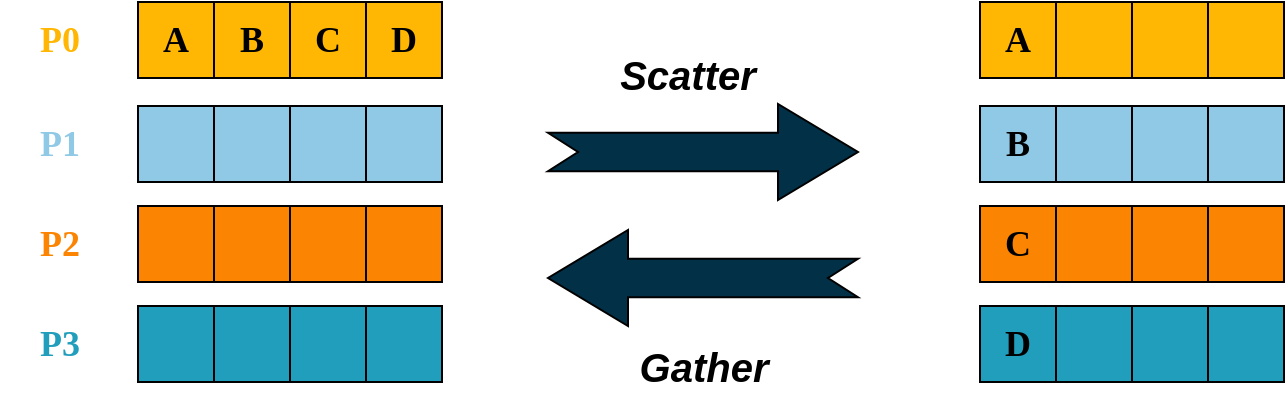 <mxfile version="22.1.11" type="device">
  <diagram name="第 1 页" id="LUjIA7UPD3IyBp7PXDvI">
    <mxGraphModel dx="954" dy="617" grid="0" gridSize="10" guides="1" tooltips="1" connect="1" arrows="1" fold="1" page="1" pageScale="1" pageWidth="1169" pageHeight="1654" math="0" shadow="0">
      <root>
        <mxCell id="0" />
        <mxCell id="1" parent="0" />
        <mxCell id="FdsxTbEb1P6pZOjH1wWn-1" value="&lt;font style=&quot;font-size: 18px;&quot; face=&quot;Times New Roman&quot;&gt;&lt;b&gt;A&lt;/b&gt;&lt;/font&gt;" style="whiteSpace=wrap;html=1;aspect=fixed;fillColor=#FFB703;" vertex="1" parent="1">
          <mxGeometry x="228" y="219" width="38" height="38" as="geometry" />
        </mxCell>
        <mxCell id="FdsxTbEb1P6pZOjH1wWn-2" value="&lt;font face=&quot;Times New Roman&quot;&gt;&lt;span style=&quot;font-size: 18px;&quot;&gt;&lt;b&gt;B&lt;/b&gt;&lt;/span&gt;&lt;/font&gt;" style="whiteSpace=wrap;html=1;aspect=fixed;fillColor=#FFB703;" vertex="1" parent="1">
          <mxGeometry x="266" y="219" width="38" height="38" as="geometry" />
        </mxCell>
        <mxCell id="FdsxTbEb1P6pZOjH1wWn-3" value="&lt;font face=&quot;Times New Roman&quot;&gt;&lt;span style=&quot;font-size: 18px;&quot;&gt;&lt;b&gt;C&lt;/b&gt;&lt;/span&gt;&lt;/font&gt;" style="whiteSpace=wrap;html=1;aspect=fixed;fillColor=#FFB703;" vertex="1" parent="1">
          <mxGeometry x="304" y="219" width="38" height="38" as="geometry" />
        </mxCell>
        <mxCell id="FdsxTbEb1P6pZOjH1wWn-4" value="&lt;font face=&quot;Times New Roman&quot;&gt;&lt;span style=&quot;font-size: 18px;&quot;&gt;&lt;b&gt;D&lt;/b&gt;&lt;/span&gt;&lt;/font&gt;" style="whiteSpace=wrap;html=1;aspect=fixed;fillColor=#FFB703;" vertex="1" parent="1">
          <mxGeometry x="342" y="219" width="38" height="38" as="geometry" />
        </mxCell>
        <mxCell id="FdsxTbEb1P6pZOjH1wWn-5" value="" style="whiteSpace=wrap;html=1;aspect=fixed;fillColor=#90C9E6;" vertex="1" parent="1">
          <mxGeometry x="228" y="271" width="38" height="38" as="geometry" />
        </mxCell>
        <mxCell id="FdsxTbEb1P6pZOjH1wWn-6" value="" style="whiteSpace=wrap;html=1;aspect=fixed;fillColor=#90C9E6;" vertex="1" parent="1">
          <mxGeometry x="266" y="271" width="38" height="38" as="geometry" />
        </mxCell>
        <mxCell id="FdsxTbEb1P6pZOjH1wWn-7" value="" style="whiteSpace=wrap;html=1;aspect=fixed;fillColor=#90C9E6;" vertex="1" parent="1">
          <mxGeometry x="304" y="271" width="38" height="38" as="geometry" />
        </mxCell>
        <mxCell id="FdsxTbEb1P6pZOjH1wWn-8" value="" style="whiteSpace=wrap;html=1;aspect=fixed;fillColor=#90C9E6;" vertex="1" parent="1">
          <mxGeometry x="342" y="271" width="38" height="38" as="geometry" />
        </mxCell>
        <mxCell id="FdsxTbEb1P6pZOjH1wWn-9" value="" style="whiteSpace=wrap;html=1;aspect=fixed;fillColor=#FB8402;" vertex="1" parent="1">
          <mxGeometry x="228" y="321" width="38" height="38" as="geometry" />
        </mxCell>
        <mxCell id="FdsxTbEb1P6pZOjH1wWn-10" value="" style="whiteSpace=wrap;html=1;aspect=fixed;fillColor=#FB8402;" vertex="1" parent="1">
          <mxGeometry x="266" y="321" width="38" height="38" as="geometry" />
        </mxCell>
        <mxCell id="FdsxTbEb1P6pZOjH1wWn-11" value="" style="whiteSpace=wrap;html=1;aspect=fixed;fillColor=#FB8402;" vertex="1" parent="1">
          <mxGeometry x="304" y="321" width="38" height="38" as="geometry" />
        </mxCell>
        <mxCell id="FdsxTbEb1P6pZOjH1wWn-12" value="" style="whiteSpace=wrap;html=1;aspect=fixed;fillColor=#FB8402;" vertex="1" parent="1">
          <mxGeometry x="342" y="321" width="38" height="38" as="geometry" />
        </mxCell>
        <mxCell id="FdsxTbEb1P6pZOjH1wWn-13" value="" style="whiteSpace=wrap;html=1;aspect=fixed;fillColor=#219EBC;" vertex="1" parent="1">
          <mxGeometry x="228" y="371" width="38" height="38" as="geometry" />
        </mxCell>
        <mxCell id="FdsxTbEb1P6pZOjH1wWn-14" value="" style="whiteSpace=wrap;html=1;aspect=fixed;fillColor=#219EBC;" vertex="1" parent="1">
          <mxGeometry x="266" y="371" width="38" height="38" as="geometry" />
        </mxCell>
        <mxCell id="FdsxTbEb1P6pZOjH1wWn-15" value="" style="whiteSpace=wrap;html=1;aspect=fixed;fillColor=#219EBC;" vertex="1" parent="1">
          <mxGeometry x="304" y="371" width="38" height="38" as="geometry" />
        </mxCell>
        <mxCell id="FdsxTbEb1P6pZOjH1wWn-16" value="" style="whiteSpace=wrap;html=1;aspect=fixed;fillColor=#219EBC;" vertex="1" parent="1">
          <mxGeometry x="342" y="371" width="38" height="38" as="geometry" />
        </mxCell>
        <mxCell id="FdsxTbEb1P6pZOjH1wWn-17" value="&lt;font color=&quot;#ffb703&quot; style=&quot;font-size: 18px;&quot; face=&quot;Times New Roman&quot;&gt;&lt;b&gt;P0&lt;/b&gt;&lt;/font&gt;" style="text;html=1;strokeColor=none;fillColor=none;align=center;verticalAlign=middle;whiteSpace=wrap;rounded=0;" vertex="1" parent="1">
          <mxGeometry x="159" y="223" width="60" height="30" as="geometry" />
        </mxCell>
        <mxCell id="FdsxTbEb1P6pZOjH1wWn-18" value="&lt;font color=&quot;#90c9e6&quot; style=&quot;font-size: 18px;&quot; face=&quot;Times New Roman&quot;&gt;&lt;b&gt;P1&lt;/b&gt;&lt;/font&gt;" style="text;html=1;strokeColor=none;fillColor=none;align=center;verticalAlign=middle;whiteSpace=wrap;rounded=0;" vertex="1" parent="1">
          <mxGeometry x="159" y="275" width="60" height="30" as="geometry" />
        </mxCell>
        <mxCell id="FdsxTbEb1P6pZOjH1wWn-19" value="&lt;font color=&quot;#fb8402&quot; style=&quot;font-size: 18px;&quot; face=&quot;Times New Roman&quot;&gt;&lt;b&gt;P2&lt;/b&gt;&lt;/font&gt;" style="text;html=1;strokeColor=none;fillColor=none;align=center;verticalAlign=middle;whiteSpace=wrap;rounded=0;" vertex="1" parent="1">
          <mxGeometry x="159" y="325" width="60" height="30" as="geometry" />
        </mxCell>
        <mxCell id="FdsxTbEb1P6pZOjH1wWn-20" value="&lt;font color=&quot;#219ebc&quot; style=&quot;font-size: 18px;&quot; face=&quot;Times New Roman&quot;&gt;&lt;b&gt;P3&lt;/b&gt;&lt;/font&gt;" style="text;html=1;strokeColor=none;fillColor=none;align=center;verticalAlign=middle;whiteSpace=wrap;rounded=0;" vertex="1" parent="1">
          <mxGeometry x="159" y="375" width="60" height="30" as="geometry" />
        </mxCell>
        <mxCell id="FdsxTbEb1P6pZOjH1wWn-21" value="" style="html=1;shadow=0;dashed=0;align=center;verticalAlign=middle;shape=mxgraph.arrows2.arrow;dy=0.6;dx=40;notch=15;fillColor=#023047;" vertex="1" parent="1">
          <mxGeometry x="433" y="270" width="155" height="48" as="geometry" />
        </mxCell>
        <mxCell id="FdsxTbEb1P6pZOjH1wWn-22" value="&lt;font style=&quot;font-size: 20px;&quot;&gt;&lt;b style=&quot;&quot;&gt;&lt;i style=&quot;&quot;&gt;Scatter&lt;/i&gt;&lt;/b&gt;&lt;/font&gt;" style="text;html=1;strokeColor=none;fillColor=none;align=center;verticalAlign=middle;whiteSpace=wrap;rounded=0;" vertex="1" parent="1">
          <mxGeometry x="436" y="240" width="134" height="30" as="geometry" />
        </mxCell>
        <mxCell id="FdsxTbEb1P6pZOjH1wWn-23" value="&lt;font style=&quot;font-size: 18px;&quot; face=&quot;Times New Roman&quot;&gt;&lt;b&gt;A&lt;/b&gt;&lt;/font&gt;" style="whiteSpace=wrap;html=1;aspect=fixed;fillColor=#FFB703;" vertex="1" parent="1">
          <mxGeometry x="649" y="219" width="38" height="38" as="geometry" />
        </mxCell>
        <mxCell id="FdsxTbEb1P6pZOjH1wWn-24" value="" style="whiteSpace=wrap;html=1;aspect=fixed;fillColor=#FFB703;" vertex="1" parent="1">
          <mxGeometry x="687" y="219" width="38" height="38" as="geometry" />
        </mxCell>
        <mxCell id="FdsxTbEb1P6pZOjH1wWn-25" value="" style="whiteSpace=wrap;html=1;aspect=fixed;fillColor=#FFB703;" vertex="1" parent="1">
          <mxGeometry x="725" y="219" width="38" height="38" as="geometry" />
        </mxCell>
        <mxCell id="FdsxTbEb1P6pZOjH1wWn-26" value="" style="whiteSpace=wrap;html=1;aspect=fixed;fillColor=#FFB703;" vertex="1" parent="1">
          <mxGeometry x="763" y="219" width="38" height="38" as="geometry" />
        </mxCell>
        <mxCell id="FdsxTbEb1P6pZOjH1wWn-27" value="&lt;b style=&quot;border-color: var(--border-color); font-family: &amp;quot;Times New Roman&amp;quot;; font-size: 18px;&quot;&gt;B&lt;/b&gt;" style="whiteSpace=wrap;html=1;aspect=fixed;fillColor=#90C9E6;" vertex="1" parent="1">
          <mxGeometry x="649" y="271" width="38" height="38" as="geometry" />
        </mxCell>
        <mxCell id="FdsxTbEb1P6pZOjH1wWn-28" value="" style="whiteSpace=wrap;html=1;aspect=fixed;fillColor=#90C9E6;" vertex="1" parent="1">
          <mxGeometry x="687" y="271" width="38" height="38" as="geometry" />
        </mxCell>
        <mxCell id="FdsxTbEb1P6pZOjH1wWn-29" value="" style="whiteSpace=wrap;html=1;aspect=fixed;fillColor=#90C9E6;" vertex="1" parent="1">
          <mxGeometry x="725" y="271" width="38" height="38" as="geometry" />
        </mxCell>
        <mxCell id="FdsxTbEb1P6pZOjH1wWn-30" value="" style="whiteSpace=wrap;html=1;aspect=fixed;fillColor=#90C9E6;" vertex="1" parent="1">
          <mxGeometry x="763" y="271" width="38" height="38" as="geometry" />
        </mxCell>
        <mxCell id="FdsxTbEb1P6pZOjH1wWn-31" value="&lt;b style=&quot;border-color: var(--border-color); font-family: &amp;quot;Times New Roman&amp;quot;; font-size: 18px;&quot;&gt;C&lt;/b&gt;" style="whiteSpace=wrap;html=1;aspect=fixed;fillColor=#FB8402;" vertex="1" parent="1">
          <mxGeometry x="649" y="321" width="38" height="38" as="geometry" />
        </mxCell>
        <mxCell id="FdsxTbEb1P6pZOjH1wWn-32" value="" style="whiteSpace=wrap;html=1;aspect=fixed;fillColor=#FB8402;" vertex="1" parent="1">
          <mxGeometry x="687" y="321" width="38" height="38" as="geometry" />
        </mxCell>
        <mxCell id="FdsxTbEb1P6pZOjH1wWn-33" value="" style="whiteSpace=wrap;html=1;aspect=fixed;fillColor=#FB8402;" vertex="1" parent="1">
          <mxGeometry x="725" y="321" width="38" height="38" as="geometry" />
        </mxCell>
        <mxCell id="FdsxTbEb1P6pZOjH1wWn-34" value="" style="whiteSpace=wrap;html=1;aspect=fixed;fillColor=#FB8402;" vertex="1" parent="1">
          <mxGeometry x="763" y="321" width="38" height="38" as="geometry" />
        </mxCell>
        <mxCell id="FdsxTbEb1P6pZOjH1wWn-35" value="&lt;b style=&quot;border-color: var(--border-color); font-family: &amp;quot;Times New Roman&amp;quot;; font-size: 18px;&quot;&gt;D&lt;/b&gt;" style="whiteSpace=wrap;html=1;aspect=fixed;fillColor=#219EBC;" vertex="1" parent="1">
          <mxGeometry x="649" y="371" width="38" height="38" as="geometry" />
        </mxCell>
        <mxCell id="FdsxTbEb1P6pZOjH1wWn-36" value="" style="whiteSpace=wrap;html=1;aspect=fixed;fillColor=#219EBC;" vertex="1" parent="1">
          <mxGeometry x="687" y="371" width="38" height="38" as="geometry" />
        </mxCell>
        <mxCell id="FdsxTbEb1P6pZOjH1wWn-37" value="" style="whiteSpace=wrap;html=1;aspect=fixed;fillColor=#219EBC;" vertex="1" parent="1">
          <mxGeometry x="725" y="371" width="38" height="38" as="geometry" />
        </mxCell>
        <mxCell id="FdsxTbEb1P6pZOjH1wWn-38" value="" style="whiteSpace=wrap;html=1;aspect=fixed;fillColor=#219EBC;" vertex="1" parent="1">
          <mxGeometry x="763" y="371" width="38" height="38" as="geometry" />
        </mxCell>
        <mxCell id="FdsxTbEb1P6pZOjH1wWn-39" value="" style="html=1;shadow=0;dashed=0;align=center;verticalAlign=middle;shape=mxgraph.arrows2.arrow;dy=0.6;dx=40;notch=15;fillColor=#023047;rotation=-180;" vertex="1" parent="1">
          <mxGeometry x="433" y="333" width="155" height="48" as="geometry" />
        </mxCell>
        <mxCell id="FdsxTbEb1P6pZOjH1wWn-40" value="&lt;font style=&quot;font-size: 20px;&quot;&gt;&lt;b style=&quot;&quot;&gt;&lt;i style=&quot;&quot;&gt;Gather&lt;/i&gt;&lt;/b&gt;&lt;/font&gt;" style="text;html=1;strokeColor=none;fillColor=none;align=center;verticalAlign=middle;whiteSpace=wrap;rounded=0;" vertex="1" parent="1">
          <mxGeometry x="443.5" y="386" width="134" height="30" as="geometry" />
        </mxCell>
      </root>
    </mxGraphModel>
  </diagram>
</mxfile>
